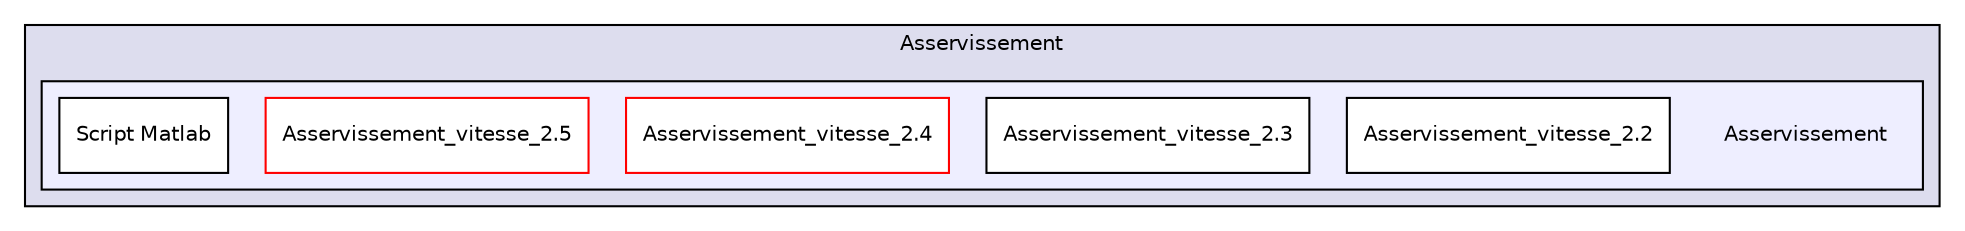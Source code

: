 digraph "Software/Asservissement/Asservissement" {
  compound=true
  node [ fontsize="10", fontname="Helvetica"];
  edge [ labelfontsize="10", labelfontname="Helvetica"];
  subgraph clusterdir_6c9639399f875dbf2ecd251f38cb1726 {
    graph [ bgcolor="#ddddee", pencolor="black", label="Asservissement" fontname="Helvetica", fontsize="10", URL="dir_6c9639399f875dbf2ecd251f38cb1726.html"]
  subgraph clusterdir_015792a4dd2b8cb6ab1d637735ba0c6d {
    graph [ bgcolor="#eeeeff", pencolor="black", label="" URL="dir_015792a4dd2b8cb6ab1d637735ba0c6d.html"];
    dir_015792a4dd2b8cb6ab1d637735ba0c6d [shape=plaintext label="Asservissement"];
    dir_c03037db54ed2591f03c13e45cca916a [shape=box label="Asservissement_vitesse_2.2" color="black" fillcolor="white" style="filled" URL="dir_c03037db54ed2591f03c13e45cca916a.html"];
    dir_69eed6df416581da6d68adc0791dec93 [shape=box label="Asservissement_vitesse_2.3" color="black" fillcolor="white" style="filled" URL="dir_69eed6df416581da6d68adc0791dec93.html"];
    dir_5e2791eb1f58290527dd26059753918e [shape=box label="Asservissement_vitesse_2.4" color="red" fillcolor="white" style="filled" URL="dir_5e2791eb1f58290527dd26059753918e.html"];
    dir_182a68fd732d23b8d125c6b3f337d287 [shape=box label="Asservissement_vitesse_2.5" color="red" fillcolor="white" style="filled" URL="dir_182a68fd732d23b8d125c6b3f337d287.html"];
    dir_a6b6149198067dee26f29492ab2d162c [shape=box label="Script Matlab" color="black" fillcolor="white" style="filled" URL="dir_a6b6149198067dee26f29492ab2d162c.html"];
  }
  }
}
